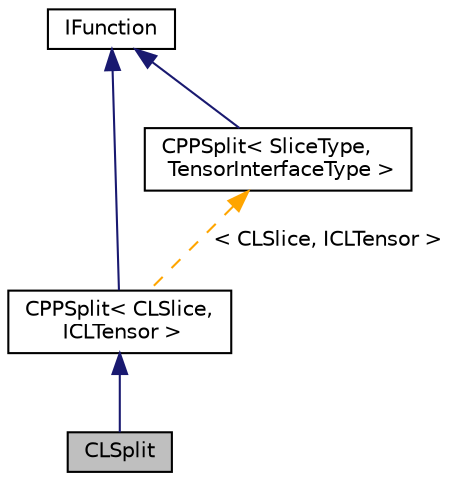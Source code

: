 digraph "CLSplit"
{
 // LATEX_PDF_SIZE
  edge [fontname="Helvetica",fontsize="10",labelfontname="Helvetica",labelfontsize="10"];
  node [fontname="Helvetica",fontsize="10",shape=record];
  Node1 [label="CLSplit",height=0.2,width=0.4,color="black", fillcolor="grey75", style="filled", fontcolor="black",tooltip="Basic function to split a tensor along a given axis."];
  Node2 -> Node1 [dir="back",color="midnightblue",fontsize="10",style="solid",fontname="Helvetica"];
  Node2 [label="CPPSplit\< CLSlice,\l ICLTensor \>",height=0.2,width=0.4,color="black", fillcolor="white", style="filled",URL="$classarm__compute_1_1_c_p_p_split.xhtml",tooltip=" "];
  Node3 -> Node2 [dir="back",color="midnightblue",fontsize="10",style="solid",fontname="Helvetica"];
  Node3 [label="IFunction",height=0.2,width=0.4,color="black", fillcolor="white", style="filled",URL="$classarm__compute_1_1_i_function.xhtml",tooltip="Base class for all functions."];
  Node4 -> Node2 [dir="back",color="orange",fontsize="10",style="dashed",label=" \< CLSlice, ICLTensor \>" ,fontname="Helvetica"];
  Node4 [label="CPPSplit\< SliceType,\l TensorInterfaceType \>",height=0.2,width=0.4,color="black", fillcolor="white", style="filled",URL="$classarm__compute_1_1_c_p_p_split.xhtml",tooltip="Basic function to split a tensor along a given axis."];
  Node3 -> Node4 [dir="back",color="midnightblue",fontsize="10",style="solid",fontname="Helvetica"];
}
